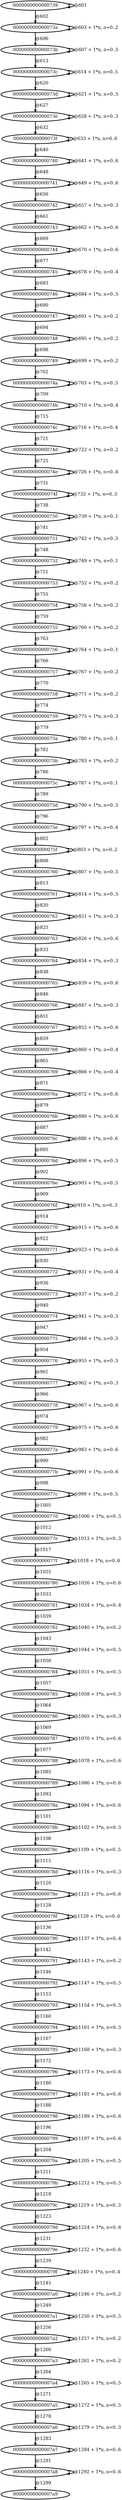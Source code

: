 digraph G {
        node [style=rounded, penwidth=3, fontsize=20, shape=oval];
        "0000000000000739" -> "0000000000000739" [label="@601", color=black,arrowsize=1,style=bold,penwidth=3,fontsize=20];
"0000000000000739" -> "000000000000073a" [label="@602", color=black,arrowsize=1,style=bold,penwidth=3,fontsize=20];
"000000000000073a" -> "000000000000073a" [label="@603 + 1*n, n=0..2", color=black,arrowsize=1,style=bold,penwidth=3,fontsize=20];
"000000000000073a" -> "000000000000073b" [label="@606", color=black,arrowsize=1,style=bold,penwidth=3,fontsize=20];
"000000000000073b" -> "000000000000073b" [label="@607 + 1*n, n=0..5", color=black,arrowsize=1,style=bold,penwidth=3,fontsize=20];
"000000000000073b" -> "000000000000073c" [label="@613", color=black,arrowsize=1,style=bold,penwidth=3,fontsize=20];
"000000000000073c" -> "000000000000073c" [label="@614 + 1*n, n=0..5", color=black,arrowsize=1,style=bold,penwidth=3,fontsize=20];
"000000000000073c" -> "000000000000073d" [label="@620", color=black,arrowsize=1,style=bold,penwidth=3,fontsize=20];
"000000000000073d" -> "000000000000073d" [label="@621 + 1*n, n=0..5", color=black,arrowsize=1,style=bold,penwidth=3,fontsize=20];
"000000000000073d" -> "000000000000073e" [label="@627", color=black,arrowsize=1,style=bold,penwidth=3,fontsize=20];
"000000000000073e" -> "000000000000073e" [label="@628 + 1*n, n=0..3", color=black,arrowsize=1,style=bold,penwidth=3,fontsize=20];
"000000000000073e" -> "000000000000073f" [label="@632", color=black,arrowsize=1,style=bold,penwidth=3,fontsize=20];
"000000000000073f" -> "000000000000073f" [label="@633 + 1*n, n=0..6", color=black,arrowsize=1,style=bold,penwidth=3,fontsize=20];
"000000000000073f" -> "0000000000000740" [label="@640", color=black,arrowsize=1,style=bold,penwidth=3,fontsize=20];
"0000000000000740" -> "0000000000000740" [label="@641 + 1*n, n=0..6", color=black,arrowsize=1,style=bold,penwidth=3,fontsize=20];
"0000000000000740" -> "0000000000000741" [label="@648", color=black,arrowsize=1,style=bold,penwidth=3,fontsize=20];
"0000000000000741" -> "0000000000000741" [label="@649 + 1*n, n=0..6", color=black,arrowsize=1,style=bold,penwidth=3,fontsize=20];
"0000000000000741" -> "0000000000000742" [label="@656", color=black,arrowsize=1,style=bold,penwidth=3,fontsize=20];
"0000000000000742" -> "0000000000000742" [label="@657 + 1*n, n=0..3", color=black,arrowsize=1,style=bold,penwidth=3,fontsize=20];
"0000000000000742" -> "0000000000000743" [label="@661", color=black,arrowsize=1,style=bold,penwidth=3,fontsize=20];
"0000000000000743" -> "0000000000000743" [label="@662 + 1*n, n=0..6", color=black,arrowsize=1,style=bold,penwidth=3,fontsize=20];
"0000000000000743" -> "0000000000000744" [label="@669", color=black,arrowsize=1,style=bold,penwidth=3,fontsize=20];
"0000000000000744" -> "0000000000000744" [label="@670 + 1*n, n=0..6", color=black,arrowsize=1,style=bold,penwidth=3,fontsize=20];
"0000000000000744" -> "0000000000000745" [label="@677", color=black,arrowsize=1,style=bold,penwidth=3,fontsize=20];
"0000000000000745" -> "0000000000000745" [label="@678 + 1*n, n=0..4", color=black,arrowsize=1,style=bold,penwidth=3,fontsize=20];
"0000000000000745" -> "0000000000000746" [label="@683", color=black,arrowsize=1,style=bold,penwidth=3,fontsize=20];
"0000000000000746" -> "0000000000000746" [label="@684 + 1*n, n=0..5", color=black,arrowsize=1,style=bold,penwidth=3,fontsize=20];
"0000000000000746" -> "0000000000000747" [label="@690", color=black,arrowsize=1,style=bold,penwidth=3,fontsize=20];
"0000000000000747" -> "0000000000000747" [label="@691 + 1*n, n=0..2", color=black,arrowsize=1,style=bold,penwidth=3,fontsize=20];
"0000000000000747" -> "0000000000000748" [label="@694", color=black,arrowsize=1,style=bold,penwidth=3,fontsize=20];
"0000000000000748" -> "0000000000000748" [label="@695 + 1*n, n=0..2", color=black,arrowsize=1,style=bold,penwidth=3,fontsize=20];
"0000000000000748" -> "0000000000000749" [label="@698", color=black,arrowsize=1,style=bold,penwidth=3,fontsize=20];
"0000000000000749" -> "0000000000000749" [label="@699 + 1*n, n=0..2", color=black,arrowsize=1,style=bold,penwidth=3,fontsize=20];
"0000000000000749" -> "000000000000074a" [label="@702", color=black,arrowsize=1,style=bold,penwidth=3,fontsize=20];
"000000000000074a" -> "000000000000074a" [label="@703 + 1*n, n=0..5", color=black,arrowsize=1,style=bold,penwidth=3,fontsize=20];
"000000000000074a" -> "000000000000074b" [label="@709", color=black,arrowsize=1,style=bold,penwidth=3,fontsize=20];
"000000000000074b" -> "000000000000074b" [label="@710 + 1*n, n=0..4", color=black,arrowsize=1,style=bold,penwidth=3,fontsize=20];
"000000000000074b" -> "000000000000074c" [label="@715", color=black,arrowsize=1,style=bold,penwidth=3,fontsize=20];
"000000000000074c" -> "000000000000074c" [label="@716 + 1*n, n=0..4", color=black,arrowsize=1,style=bold,penwidth=3,fontsize=20];
"000000000000074c" -> "000000000000074d" [label="@721", color=black,arrowsize=1,style=bold,penwidth=3,fontsize=20];
"000000000000074d" -> "000000000000074d" [label="@722 + 1*n, n=0..2", color=black,arrowsize=1,style=bold,penwidth=3,fontsize=20];
"000000000000074d" -> "000000000000074e" [label="@725", color=black,arrowsize=1,style=bold,penwidth=3,fontsize=20];
"000000000000074e" -> "000000000000074e" [label="@726 + 1*n, n=0..4", color=black,arrowsize=1,style=bold,penwidth=3,fontsize=20];
"000000000000074e" -> "000000000000074f" [label="@731", color=black,arrowsize=1,style=bold,penwidth=3,fontsize=20];
"000000000000074f" -> "000000000000074f" [label="@732 + 1*n, n=0..5", color=black,arrowsize=1,style=bold,penwidth=3,fontsize=20];
"000000000000074f" -> "0000000000000750" [label="@738", color=black,arrowsize=1,style=bold,penwidth=3,fontsize=20];
"0000000000000750" -> "0000000000000750" [label="@739 + 1*n, n=0..1", color=black,arrowsize=1,style=bold,penwidth=3,fontsize=20];
"0000000000000750" -> "0000000000000751" [label="@741", color=black,arrowsize=1,style=bold,penwidth=3,fontsize=20];
"0000000000000751" -> "0000000000000751" [label="@742 + 1*n, n=0..5", color=black,arrowsize=1,style=bold,penwidth=3,fontsize=20];
"0000000000000751" -> "0000000000000752" [label="@748", color=black,arrowsize=1,style=bold,penwidth=3,fontsize=20];
"0000000000000752" -> "0000000000000752" [label="@749 + 1*n, n=0..1", color=black,arrowsize=1,style=bold,penwidth=3,fontsize=20];
"0000000000000752" -> "0000000000000753" [label="@751", color=black,arrowsize=1,style=bold,penwidth=3,fontsize=20];
"0000000000000753" -> "0000000000000753" [label="@752 + 1*n, n=0..2", color=black,arrowsize=1,style=bold,penwidth=3,fontsize=20];
"0000000000000753" -> "0000000000000754" [label="@755", color=black,arrowsize=1,style=bold,penwidth=3,fontsize=20];
"0000000000000754" -> "0000000000000754" [label="@756 + 1*n, n=0..2", color=black,arrowsize=1,style=bold,penwidth=3,fontsize=20];
"0000000000000754" -> "0000000000000755" [label="@759", color=black,arrowsize=1,style=bold,penwidth=3,fontsize=20];
"0000000000000755" -> "0000000000000755" [label="@760 + 1*n, n=0..2", color=black,arrowsize=1,style=bold,penwidth=3,fontsize=20];
"0000000000000755" -> "0000000000000756" [label="@763", color=black,arrowsize=1,style=bold,penwidth=3,fontsize=20];
"0000000000000756" -> "0000000000000756" [label="@764 + 1*n, n=0..1", color=black,arrowsize=1,style=bold,penwidth=3,fontsize=20];
"0000000000000756" -> "0000000000000757" [label="@766", color=black,arrowsize=1,style=bold,penwidth=3,fontsize=20];
"0000000000000757" -> "0000000000000757" [label="@767 + 1*n, n=0..2", color=black,arrowsize=1,style=bold,penwidth=3,fontsize=20];
"0000000000000757" -> "0000000000000758" [label="@770", color=black,arrowsize=1,style=bold,penwidth=3,fontsize=20];
"0000000000000758" -> "0000000000000758" [label="@771 + 1*n, n=0..2", color=black,arrowsize=1,style=bold,penwidth=3,fontsize=20];
"0000000000000758" -> "0000000000000759" [label="@774", color=black,arrowsize=1,style=bold,penwidth=3,fontsize=20];
"0000000000000759" -> "0000000000000759" [label="@775 + 1*n, n=0..3", color=black,arrowsize=1,style=bold,penwidth=3,fontsize=20];
"0000000000000759" -> "000000000000075a" [label="@779", color=black,arrowsize=1,style=bold,penwidth=3,fontsize=20];
"000000000000075a" -> "000000000000075a" [label="@780 + 1*n, n=0..1", color=black,arrowsize=1,style=bold,penwidth=3,fontsize=20];
"000000000000075a" -> "000000000000075b" [label="@782", color=black,arrowsize=1,style=bold,penwidth=3,fontsize=20];
"000000000000075b" -> "000000000000075b" [label="@783 + 1*n, n=0..2", color=black,arrowsize=1,style=bold,penwidth=3,fontsize=20];
"000000000000075b" -> "000000000000075c" [label="@786", color=black,arrowsize=1,style=bold,penwidth=3,fontsize=20];
"000000000000075c" -> "000000000000075c" [label="@787 + 1*n, n=0..1", color=black,arrowsize=1,style=bold,penwidth=3,fontsize=20];
"000000000000075c" -> "000000000000075d" [label="@789", color=black,arrowsize=1,style=bold,penwidth=3,fontsize=20];
"000000000000075d" -> "000000000000075d" [label="@790 + 1*n, n=0..5", color=black,arrowsize=1,style=bold,penwidth=3,fontsize=20];
"000000000000075d" -> "000000000000075e" [label="@796", color=black,arrowsize=1,style=bold,penwidth=3,fontsize=20];
"000000000000075e" -> "000000000000075e" [label="@797 + 1*n, n=0..4", color=black,arrowsize=1,style=bold,penwidth=3,fontsize=20];
"000000000000075e" -> "000000000000075f" [label="@802", color=black,arrowsize=1,style=bold,penwidth=3,fontsize=20];
"000000000000075f" -> "000000000000075f" [label="@803 + 1*n, n=0..2", color=black,arrowsize=1,style=bold,penwidth=3,fontsize=20];
"000000000000075f" -> "0000000000000760" [label="@806", color=black,arrowsize=1,style=bold,penwidth=3,fontsize=20];
"0000000000000760" -> "0000000000000760" [label="@807 + 1*n, n=0..5", color=black,arrowsize=1,style=bold,penwidth=3,fontsize=20];
"0000000000000760" -> "0000000000000761" [label="@813", color=black,arrowsize=1,style=bold,penwidth=3,fontsize=20];
"0000000000000761" -> "0000000000000761" [label="@814 + 1*n, n=0..5", color=black,arrowsize=1,style=bold,penwidth=3,fontsize=20];
"0000000000000761" -> "0000000000000762" [label="@820", color=black,arrowsize=1,style=bold,penwidth=3,fontsize=20];
"0000000000000762" -> "0000000000000762" [label="@821 + 1*n, n=0..3", color=black,arrowsize=1,style=bold,penwidth=3,fontsize=20];
"0000000000000762" -> "0000000000000763" [label="@825", color=black,arrowsize=1,style=bold,penwidth=3,fontsize=20];
"0000000000000763" -> "0000000000000763" [label="@826 + 1*n, n=0..6", color=black,arrowsize=1,style=bold,penwidth=3,fontsize=20];
"0000000000000763" -> "0000000000000764" [label="@833", color=black,arrowsize=1,style=bold,penwidth=3,fontsize=20];
"0000000000000764" -> "0000000000000764" [label="@834 + 1*n, n=0..3", color=black,arrowsize=1,style=bold,penwidth=3,fontsize=20];
"0000000000000764" -> "0000000000000765" [label="@838", color=black,arrowsize=1,style=bold,penwidth=3,fontsize=20];
"0000000000000765" -> "0000000000000765" [label="@839 + 1*n, n=0..6", color=black,arrowsize=1,style=bold,penwidth=3,fontsize=20];
"0000000000000765" -> "0000000000000766" [label="@846", color=black,arrowsize=1,style=bold,penwidth=3,fontsize=20];
"0000000000000766" -> "0000000000000766" [label="@847 + 1*n, n=0..3", color=black,arrowsize=1,style=bold,penwidth=3,fontsize=20];
"0000000000000766" -> "0000000000000767" [label="@851", color=black,arrowsize=1,style=bold,penwidth=3,fontsize=20];
"0000000000000767" -> "0000000000000767" [label="@852 + 1*n, n=0..6", color=black,arrowsize=1,style=bold,penwidth=3,fontsize=20];
"0000000000000767" -> "0000000000000768" [label="@859", color=black,arrowsize=1,style=bold,penwidth=3,fontsize=20];
"0000000000000768" -> "0000000000000768" [label="@860 + 1*n, n=0..4", color=black,arrowsize=1,style=bold,penwidth=3,fontsize=20];
"0000000000000768" -> "0000000000000769" [label="@865", color=black,arrowsize=1,style=bold,penwidth=3,fontsize=20];
"0000000000000769" -> "0000000000000769" [label="@866 + 1*n, n=0..4", color=black,arrowsize=1,style=bold,penwidth=3,fontsize=20];
"0000000000000769" -> "000000000000076a" [label="@871", color=black,arrowsize=1,style=bold,penwidth=3,fontsize=20];
"000000000000076a" -> "000000000000076a" [label="@872 + 1*n, n=0..6", color=black,arrowsize=1,style=bold,penwidth=3,fontsize=20];
"000000000000076a" -> "000000000000076b" [label="@879", color=black,arrowsize=1,style=bold,penwidth=3,fontsize=20];
"000000000000076b" -> "000000000000076b" [label="@880 + 1*n, n=0..6", color=black,arrowsize=1,style=bold,penwidth=3,fontsize=20];
"000000000000076b" -> "000000000000076c" [label="@887", color=black,arrowsize=1,style=bold,penwidth=3,fontsize=20];
"000000000000076c" -> "000000000000076c" [label="@888 + 1*n, n=0..6", color=black,arrowsize=1,style=bold,penwidth=3,fontsize=20];
"000000000000076c" -> "000000000000076d" [label="@895", color=black,arrowsize=1,style=bold,penwidth=3,fontsize=20];
"000000000000076d" -> "000000000000076d" [label="@896 + 1*n, n=0..5", color=black,arrowsize=1,style=bold,penwidth=3,fontsize=20];
"000000000000076d" -> "000000000000076e" [label="@902", color=black,arrowsize=1,style=bold,penwidth=3,fontsize=20];
"000000000000076e" -> "000000000000076e" [label="@903 + 1*n, n=0..5", color=black,arrowsize=1,style=bold,penwidth=3,fontsize=20];
"000000000000076e" -> "000000000000076f" [label="@909", color=black,arrowsize=1,style=bold,penwidth=3,fontsize=20];
"000000000000076f" -> "000000000000076f" [label="@910 + 1*n, n=0..3", color=black,arrowsize=1,style=bold,penwidth=3,fontsize=20];
"000000000000076f" -> "0000000000000770" [label="@914", color=black,arrowsize=1,style=bold,penwidth=3,fontsize=20];
"0000000000000770" -> "0000000000000770" [label="@915 + 1*n, n=0..6", color=black,arrowsize=1,style=bold,penwidth=3,fontsize=20];
"0000000000000770" -> "0000000000000771" [label="@922", color=black,arrowsize=1,style=bold,penwidth=3,fontsize=20];
"0000000000000771" -> "0000000000000771" [label="@923 + 1*n, n=0..6", color=black,arrowsize=1,style=bold,penwidth=3,fontsize=20];
"0000000000000771" -> "0000000000000772" [label="@930", color=black,arrowsize=1,style=bold,penwidth=3,fontsize=20];
"0000000000000772" -> "0000000000000772" [label="@931 + 1*n, n=0..4", color=black,arrowsize=1,style=bold,penwidth=3,fontsize=20];
"0000000000000772" -> "0000000000000773" [label="@936", color=black,arrowsize=1,style=bold,penwidth=3,fontsize=20];
"0000000000000773" -> "0000000000000773" [label="@937 + 1*n, n=0..2", color=black,arrowsize=1,style=bold,penwidth=3,fontsize=20];
"0000000000000773" -> "0000000000000774" [label="@940", color=black,arrowsize=1,style=bold,penwidth=3,fontsize=20];
"0000000000000774" -> "0000000000000774" [label="@941 + 1*n, n=0..5", color=black,arrowsize=1,style=bold,penwidth=3,fontsize=20];
"0000000000000774" -> "0000000000000775" [label="@947", color=black,arrowsize=1,style=bold,penwidth=3,fontsize=20];
"0000000000000775" -> "0000000000000775" [label="@948 + 1*n, n=0..5", color=black,arrowsize=1,style=bold,penwidth=3,fontsize=20];
"0000000000000775" -> "0000000000000776" [label="@954", color=black,arrowsize=1,style=bold,penwidth=3,fontsize=20];
"0000000000000776" -> "0000000000000776" [label="@955 + 1*n, n=0..5", color=black,arrowsize=1,style=bold,penwidth=3,fontsize=20];
"0000000000000776" -> "0000000000000777" [label="@961", color=black,arrowsize=1,style=bold,penwidth=3,fontsize=20];
"0000000000000777" -> "0000000000000777" [label="@962 + 1*n, n=0..3", color=black,arrowsize=1,style=bold,penwidth=3,fontsize=20];
"0000000000000777" -> "0000000000000778" [label="@966", color=black,arrowsize=1,style=bold,penwidth=3,fontsize=20];
"0000000000000778" -> "0000000000000778" [label="@967 + 1*n, n=0..6", color=black,arrowsize=1,style=bold,penwidth=3,fontsize=20];
"0000000000000778" -> "0000000000000779" [label="@974", color=black,arrowsize=1,style=bold,penwidth=3,fontsize=20];
"0000000000000779" -> "0000000000000779" [label="@975 + 1*n, n=0..6", color=black,arrowsize=1,style=bold,penwidth=3,fontsize=20];
"0000000000000779" -> "000000000000077a" [label="@982", color=black,arrowsize=1,style=bold,penwidth=3,fontsize=20];
"000000000000077a" -> "000000000000077a" [label="@983 + 1*n, n=0..6", color=black,arrowsize=1,style=bold,penwidth=3,fontsize=20];
"000000000000077a" -> "000000000000077b" [label="@990", color=black,arrowsize=1,style=bold,penwidth=3,fontsize=20];
"000000000000077b" -> "000000000000077b" [label="@991 + 1*n, n=0..6", color=black,arrowsize=1,style=bold,penwidth=3,fontsize=20];
"000000000000077b" -> "000000000000077c" [label="@998", color=black,arrowsize=1,style=bold,penwidth=3,fontsize=20];
"000000000000077c" -> "000000000000077c" [label="@999 + 1*n, n=0..5", color=black,arrowsize=1,style=bold,penwidth=3,fontsize=20];
"000000000000077c" -> "000000000000077d" [label="@1005", color=black,arrowsize=1,style=bold,penwidth=3,fontsize=20];
"000000000000077d" -> "000000000000077d" [label="@1006 + 1*n, n=0..5", color=black,arrowsize=1,style=bold,penwidth=3,fontsize=20];
"000000000000077d" -> "000000000000077e" [label="@1012", color=black,arrowsize=1,style=bold,penwidth=3,fontsize=20];
"000000000000077e" -> "000000000000077e" [label="@1013 + 1*n, n=0..3", color=black,arrowsize=1,style=bold,penwidth=3,fontsize=20];
"000000000000077e" -> "000000000000077f" [label="@1017", color=black,arrowsize=1,style=bold,penwidth=3,fontsize=20];
"000000000000077f" -> "000000000000077f" [label="@1018 + 1*n, n=0..6", color=black,arrowsize=1,style=bold,penwidth=3,fontsize=20];
"000000000000077f" -> "0000000000000780" [label="@1025", color=black,arrowsize=1,style=bold,penwidth=3,fontsize=20];
"0000000000000780" -> "0000000000000780" [label="@1026 + 1*n, n=0..6", color=black,arrowsize=1,style=bold,penwidth=3,fontsize=20];
"0000000000000780" -> "0000000000000781" [label="@1033", color=black,arrowsize=1,style=bold,penwidth=3,fontsize=20];
"0000000000000781" -> "0000000000000781" [label="@1034 + 1*n, n=0..4", color=black,arrowsize=1,style=bold,penwidth=3,fontsize=20];
"0000000000000781" -> "0000000000000782" [label="@1039", color=black,arrowsize=1,style=bold,penwidth=3,fontsize=20];
"0000000000000782" -> "0000000000000782" [label="@1040 + 1*n, n=0..2", color=black,arrowsize=1,style=bold,penwidth=3,fontsize=20];
"0000000000000782" -> "0000000000000783" [label="@1043", color=black,arrowsize=1,style=bold,penwidth=3,fontsize=20];
"0000000000000783" -> "0000000000000783" [label="@1044 + 1*n, n=0..5", color=black,arrowsize=1,style=bold,penwidth=3,fontsize=20];
"0000000000000783" -> "0000000000000784" [label="@1050", color=black,arrowsize=1,style=bold,penwidth=3,fontsize=20];
"0000000000000784" -> "0000000000000784" [label="@1051 + 1*n, n=0..5", color=black,arrowsize=1,style=bold,penwidth=3,fontsize=20];
"0000000000000784" -> "0000000000000785" [label="@1057", color=black,arrowsize=1,style=bold,penwidth=3,fontsize=20];
"0000000000000785" -> "0000000000000785" [label="@1058 + 1*n, n=0..5", color=black,arrowsize=1,style=bold,penwidth=3,fontsize=20];
"0000000000000785" -> "0000000000000786" [label="@1064", color=black,arrowsize=1,style=bold,penwidth=3,fontsize=20];
"0000000000000786" -> "0000000000000786" [label="@1065 + 1*n, n=0..3", color=black,arrowsize=1,style=bold,penwidth=3,fontsize=20];
"0000000000000786" -> "0000000000000787" [label="@1069", color=black,arrowsize=1,style=bold,penwidth=3,fontsize=20];
"0000000000000787" -> "0000000000000787" [label="@1070 + 1*n, n=0..6", color=black,arrowsize=1,style=bold,penwidth=3,fontsize=20];
"0000000000000787" -> "0000000000000788" [label="@1077", color=black,arrowsize=1,style=bold,penwidth=3,fontsize=20];
"0000000000000788" -> "0000000000000788" [label="@1078 + 1*n, n=0..6", color=black,arrowsize=1,style=bold,penwidth=3,fontsize=20];
"0000000000000788" -> "0000000000000789" [label="@1085", color=black,arrowsize=1,style=bold,penwidth=3,fontsize=20];
"0000000000000789" -> "0000000000000789" [label="@1086 + 1*n, n=0..6", color=black,arrowsize=1,style=bold,penwidth=3,fontsize=20];
"0000000000000789" -> "000000000000078a" [label="@1093", color=black,arrowsize=1,style=bold,penwidth=3,fontsize=20];
"000000000000078a" -> "000000000000078a" [label="@1094 + 1*n, n=0..6", color=black,arrowsize=1,style=bold,penwidth=3,fontsize=20];
"000000000000078a" -> "000000000000078b" [label="@1101", color=black,arrowsize=1,style=bold,penwidth=3,fontsize=20];
"000000000000078b" -> "000000000000078b" [label="@1102 + 1*n, n=0..5", color=black,arrowsize=1,style=bold,penwidth=3,fontsize=20];
"000000000000078b" -> "000000000000078c" [label="@1108", color=black,arrowsize=1,style=bold,penwidth=3,fontsize=20];
"000000000000078c" -> "000000000000078c" [label="@1109 + 1*n, n=0..5", color=black,arrowsize=1,style=bold,penwidth=3,fontsize=20];
"000000000000078c" -> "000000000000078d" [label="@1115", color=black,arrowsize=1,style=bold,penwidth=3,fontsize=20];
"000000000000078d" -> "000000000000078d" [label="@1116 + 1*n, n=0..3", color=black,arrowsize=1,style=bold,penwidth=3,fontsize=20];
"000000000000078d" -> "000000000000078e" [label="@1120", color=black,arrowsize=1,style=bold,penwidth=3,fontsize=20];
"000000000000078e" -> "000000000000078e" [label="@1121 + 1*n, n=0..6", color=black,arrowsize=1,style=bold,penwidth=3,fontsize=20];
"000000000000078e" -> "000000000000078f" [label="@1128", color=black,arrowsize=1,style=bold,penwidth=3,fontsize=20];
"000000000000078f" -> "000000000000078f" [label="@1129 + 1*n, n=0..6", color=black,arrowsize=1,style=bold,penwidth=3,fontsize=20];
"000000000000078f" -> "0000000000000790" [label="@1136", color=black,arrowsize=1,style=bold,penwidth=3,fontsize=20];
"0000000000000790" -> "0000000000000790" [label="@1137 + 1*n, n=0..4", color=black,arrowsize=1,style=bold,penwidth=3,fontsize=20];
"0000000000000790" -> "0000000000000791" [label="@1142", color=black,arrowsize=1,style=bold,penwidth=3,fontsize=20];
"0000000000000791" -> "0000000000000791" [label="@1143 + 1*n, n=0..2", color=black,arrowsize=1,style=bold,penwidth=3,fontsize=20];
"0000000000000791" -> "0000000000000792" [label="@1146", color=black,arrowsize=1,style=bold,penwidth=3,fontsize=20];
"0000000000000792" -> "0000000000000792" [label="@1147 + 1*n, n=0..5", color=black,arrowsize=1,style=bold,penwidth=3,fontsize=20];
"0000000000000792" -> "0000000000000793" [label="@1153", color=black,arrowsize=1,style=bold,penwidth=3,fontsize=20];
"0000000000000793" -> "0000000000000793" [label="@1154 + 1*n, n=0..5", color=black,arrowsize=1,style=bold,penwidth=3,fontsize=20];
"0000000000000793" -> "0000000000000794" [label="@1160", color=black,arrowsize=1,style=bold,penwidth=3,fontsize=20];
"0000000000000794" -> "0000000000000794" [label="@1161 + 1*n, n=0..5", color=black,arrowsize=1,style=bold,penwidth=3,fontsize=20];
"0000000000000794" -> "0000000000000795" [label="@1167", color=black,arrowsize=1,style=bold,penwidth=3,fontsize=20];
"0000000000000795" -> "0000000000000795" [label="@1168 + 1*n, n=0..3", color=black,arrowsize=1,style=bold,penwidth=3,fontsize=20];
"0000000000000795" -> "0000000000000796" [label="@1172", color=black,arrowsize=1,style=bold,penwidth=3,fontsize=20];
"0000000000000796" -> "0000000000000796" [label="@1173 + 1*n, n=0..6", color=black,arrowsize=1,style=bold,penwidth=3,fontsize=20];
"0000000000000796" -> "0000000000000797" [label="@1180", color=black,arrowsize=1,style=bold,penwidth=3,fontsize=20];
"0000000000000797" -> "0000000000000797" [label="@1181 + 1*n, n=0..6", color=black,arrowsize=1,style=bold,penwidth=3,fontsize=20];
"0000000000000797" -> "0000000000000798" [label="@1188", color=black,arrowsize=1,style=bold,penwidth=3,fontsize=20];
"0000000000000798" -> "0000000000000798" [label="@1189 + 1*n, n=0..6", color=black,arrowsize=1,style=bold,penwidth=3,fontsize=20];
"0000000000000798" -> "0000000000000799" [label="@1196", color=black,arrowsize=1,style=bold,penwidth=3,fontsize=20];
"0000000000000799" -> "0000000000000799" [label="@1197 + 1*n, n=0..6", color=black,arrowsize=1,style=bold,penwidth=3,fontsize=20];
"0000000000000799" -> "000000000000079a" [label="@1204", color=black,arrowsize=1,style=bold,penwidth=3,fontsize=20];
"000000000000079a" -> "000000000000079a" [label="@1205 + 1*n, n=0..5", color=black,arrowsize=1,style=bold,penwidth=3,fontsize=20];
"000000000000079a" -> "000000000000079b" [label="@1211", color=black,arrowsize=1,style=bold,penwidth=3,fontsize=20];
"000000000000079b" -> "000000000000079b" [label="@1212 + 1*n, n=0..5", color=black,arrowsize=1,style=bold,penwidth=3,fontsize=20];
"000000000000079b" -> "000000000000079c" [label="@1218", color=black,arrowsize=1,style=bold,penwidth=3,fontsize=20];
"000000000000079c" -> "000000000000079c" [label="@1219 + 1*n, n=0..3", color=black,arrowsize=1,style=bold,penwidth=3,fontsize=20];
"000000000000079c" -> "000000000000079d" [label="@1223", color=black,arrowsize=1,style=bold,penwidth=3,fontsize=20];
"000000000000079d" -> "000000000000079d" [label="@1224 + 1*n, n=0..6", color=black,arrowsize=1,style=bold,penwidth=3,fontsize=20];
"000000000000079d" -> "000000000000079e" [label="@1231", color=black,arrowsize=1,style=bold,penwidth=3,fontsize=20];
"000000000000079e" -> "000000000000079e" [label="@1232 + 1*n, n=0..6", color=black,arrowsize=1,style=bold,penwidth=3,fontsize=20];
"000000000000079e" -> "000000000000079f" [label="@1239", color=black,arrowsize=1,style=bold,penwidth=3,fontsize=20];
"000000000000079f" -> "000000000000079f" [label="@1240 + 1*n, n=0..4", color=black,arrowsize=1,style=bold,penwidth=3,fontsize=20];
"000000000000079f" -> "00000000000007a0" [label="@1245", color=black,arrowsize=1,style=bold,penwidth=3,fontsize=20];
"00000000000007a0" -> "00000000000007a0" [label="@1246 + 1*n, n=0..2", color=black,arrowsize=1,style=bold,penwidth=3,fontsize=20];
"00000000000007a0" -> "00000000000007a1" [label="@1249", color=black,arrowsize=1,style=bold,penwidth=3,fontsize=20];
"00000000000007a1" -> "00000000000007a1" [label="@1250 + 1*n, n=0..5", color=black,arrowsize=1,style=bold,penwidth=3,fontsize=20];
"00000000000007a1" -> "00000000000007a2" [label="@1256", color=black,arrowsize=1,style=bold,penwidth=3,fontsize=20];
"00000000000007a2" -> "00000000000007a2" [label="@1257 + 1*n, n=0..2", color=black,arrowsize=1,style=bold,penwidth=3,fontsize=20];
"00000000000007a2" -> "00000000000007a3" [label="@1260", color=black,arrowsize=1,style=bold,penwidth=3,fontsize=20];
"00000000000007a3" -> "00000000000007a3" [label="@1261 + 1*n, n=0..2", color=black,arrowsize=1,style=bold,penwidth=3,fontsize=20];
"00000000000007a3" -> "00000000000007a4" [label="@1264", color=black,arrowsize=1,style=bold,penwidth=3,fontsize=20];
"00000000000007a4" -> "00000000000007a4" [label="@1265 + 1*n, n=0..5", color=black,arrowsize=1,style=bold,penwidth=3,fontsize=20];
"00000000000007a4" -> "00000000000007a5" [label="@1271", color=black,arrowsize=1,style=bold,penwidth=3,fontsize=20];
"00000000000007a5" -> "00000000000007a5" [label="@1272 + 1*n, n=0..5", color=black,arrowsize=1,style=bold,penwidth=3,fontsize=20];
"00000000000007a5" -> "00000000000007a6" [label="@1278", color=black,arrowsize=1,style=bold,penwidth=3,fontsize=20];
"00000000000007a6" -> "00000000000007a6" [label="@1279 + 1*n, n=0..3", color=black,arrowsize=1,style=bold,penwidth=3,fontsize=20];
"00000000000007a6" -> "00000000000007a7" [label="@1283", color=black,arrowsize=1,style=bold,penwidth=3,fontsize=20];
"00000000000007a7" -> "00000000000007a7" [label="@1284 + 1*n, n=0..6", color=black,arrowsize=1,style=bold,penwidth=3,fontsize=20];
"00000000000007a7" -> "00000000000007a8" [label="@1291", color=black,arrowsize=1,style=bold,penwidth=3,fontsize=20];
"00000000000007a8" -> "00000000000007a8" [label="@1292 + 1*n, n=0..6", color=black,arrowsize=1,style=bold,penwidth=3,fontsize=20];
"00000000000007a8" -> "00000000000007a9" [label="@1299", color=black,arrowsize=1,style=bold,penwidth=3,fontsize=20];
}
